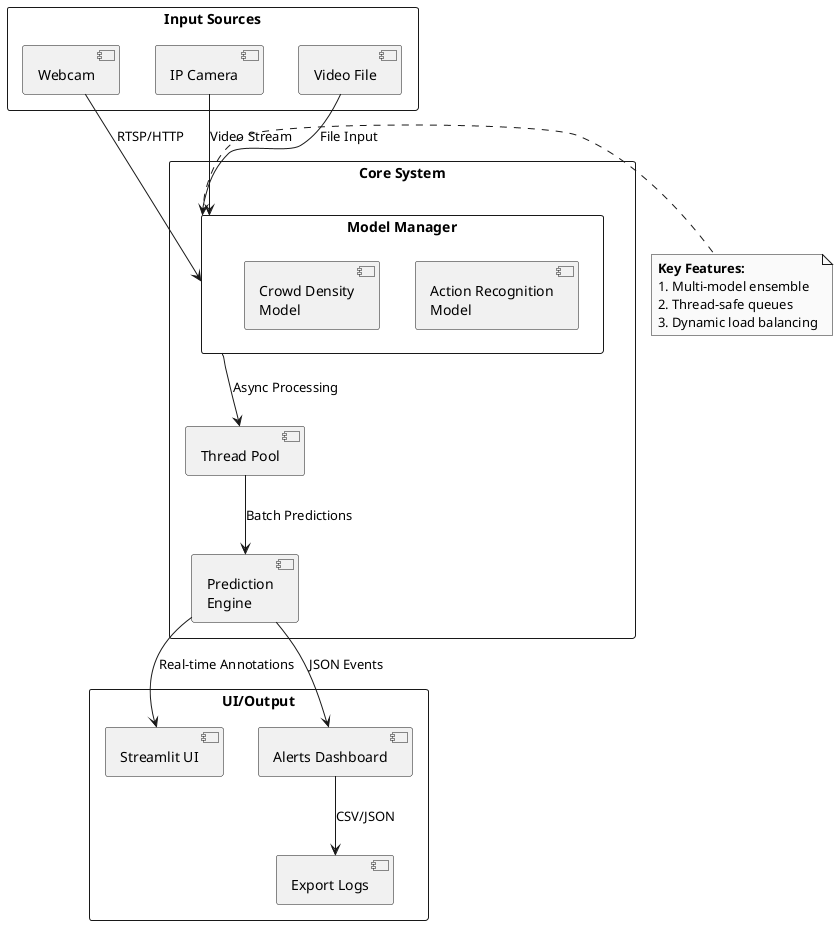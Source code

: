 @startuml GuardVision Architecture
skinparam monochrome true
skinparam shadowing false

rectangle "Input Sources" {
  [Webcam] as webcam
  [IP Camera] as ipcam
  [Video File] as video
}

rectangle "Core System" {
  rectangle "Model Manager" as modelmgr {
    [Action Recognition\nModel] as action
    [Crowd Density\nModel] as crowd
  }
  
  [Thread Pool] as threads
  [Prediction\nEngine] as engine
}

rectangle "UI/Output" {
  [Streamlit UI] as ui
  [Alerts Dashboard] as alerts
  [Export Logs] as logs
}

webcam --> modelmgr : RTSP/HTTP
ipcam --> modelmgr : Video Stream
video --> modelmgr : File Input

modelmgr --> threads : Async Processing
threads --> engine : Batch Predictions
engine --> ui : Real-time Annotations
engine --> alerts : JSON Events
alerts --> logs : CSV/JSON

note right of modelmgr
  <b>Key Features:</b>
  1. Multi-model ensemble
  2. Thread-safe queues
  3. Dynamic load balancing
end note

@enduml
